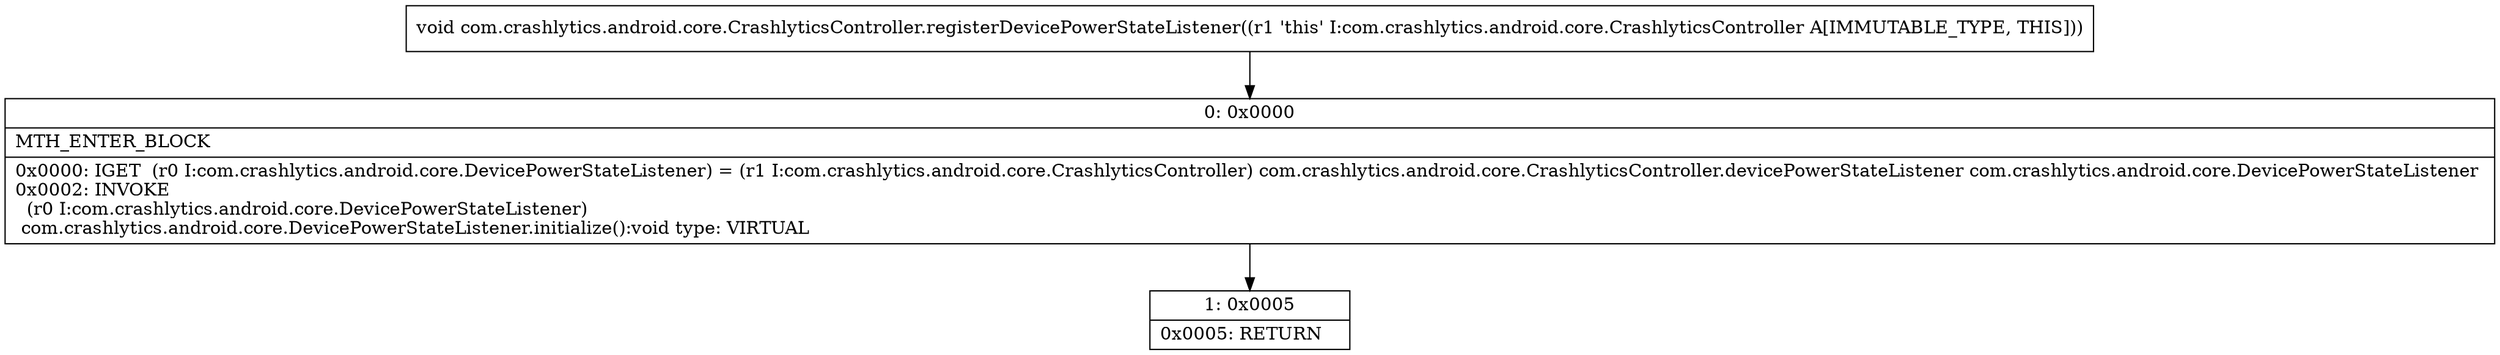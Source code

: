 digraph "CFG forcom.crashlytics.android.core.CrashlyticsController.registerDevicePowerStateListener()V" {
Node_0 [shape=record,label="{0\:\ 0x0000|MTH_ENTER_BLOCK\l|0x0000: IGET  (r0 I:com.crashlytics.android.core.DevicePowerStateListener) = (r1 I:com.crashlytics.android.core.CrashlyticsController) com.crashlytics.android.core.CrashlyticsController.devicePowerStateListener com.crashlytics.android.core.DevicePowerStateListener \l0x0002: INVOKE  \l  (r0 I:com.crashlytics.android.core.DevicePowerStateListener)\l com.crashlytics.android.core.DevicePowerStateListener.initialize():void type: VIRTUAL \l}"];
Node_1 [shape=record,label="{1\:\ 0x0005|0x0005: RETURN   \l}"];
MethodNode[shape=record,label="{void com.crashlytics.android.core.CrashlyticsController.registerDevicePowerStateListener((r1 'this' I:com.crashlytics.android.core.CrashlyticsController A[IMMUTABLE_TYPE, THIS])) }"];
MethodNode -> Node_0;
Node_0 -> Node_1;
}

